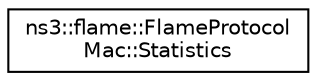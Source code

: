 digraph "Graphical Class Hierarchy"
{
 // LATEX_PDF_SIZE
  edge [fontname="Helvetica",fontsize="10",labelfontname="Helvetica",labelfontsize="10"];
  node [fontname="Helvetica",fontsize="10",shape=record];
  rankdir="LR";
  Node0 [label="ns3::flame::FlameProtocol\lMac::Statistics",height=0.2,width=0.4,color="black", fillcolor="white", style="filled",URL="$structns3_1_1flame_1_1_flame_protocol_mac_1_1_statistics.html",tooltip="Statistics structure."];
}

